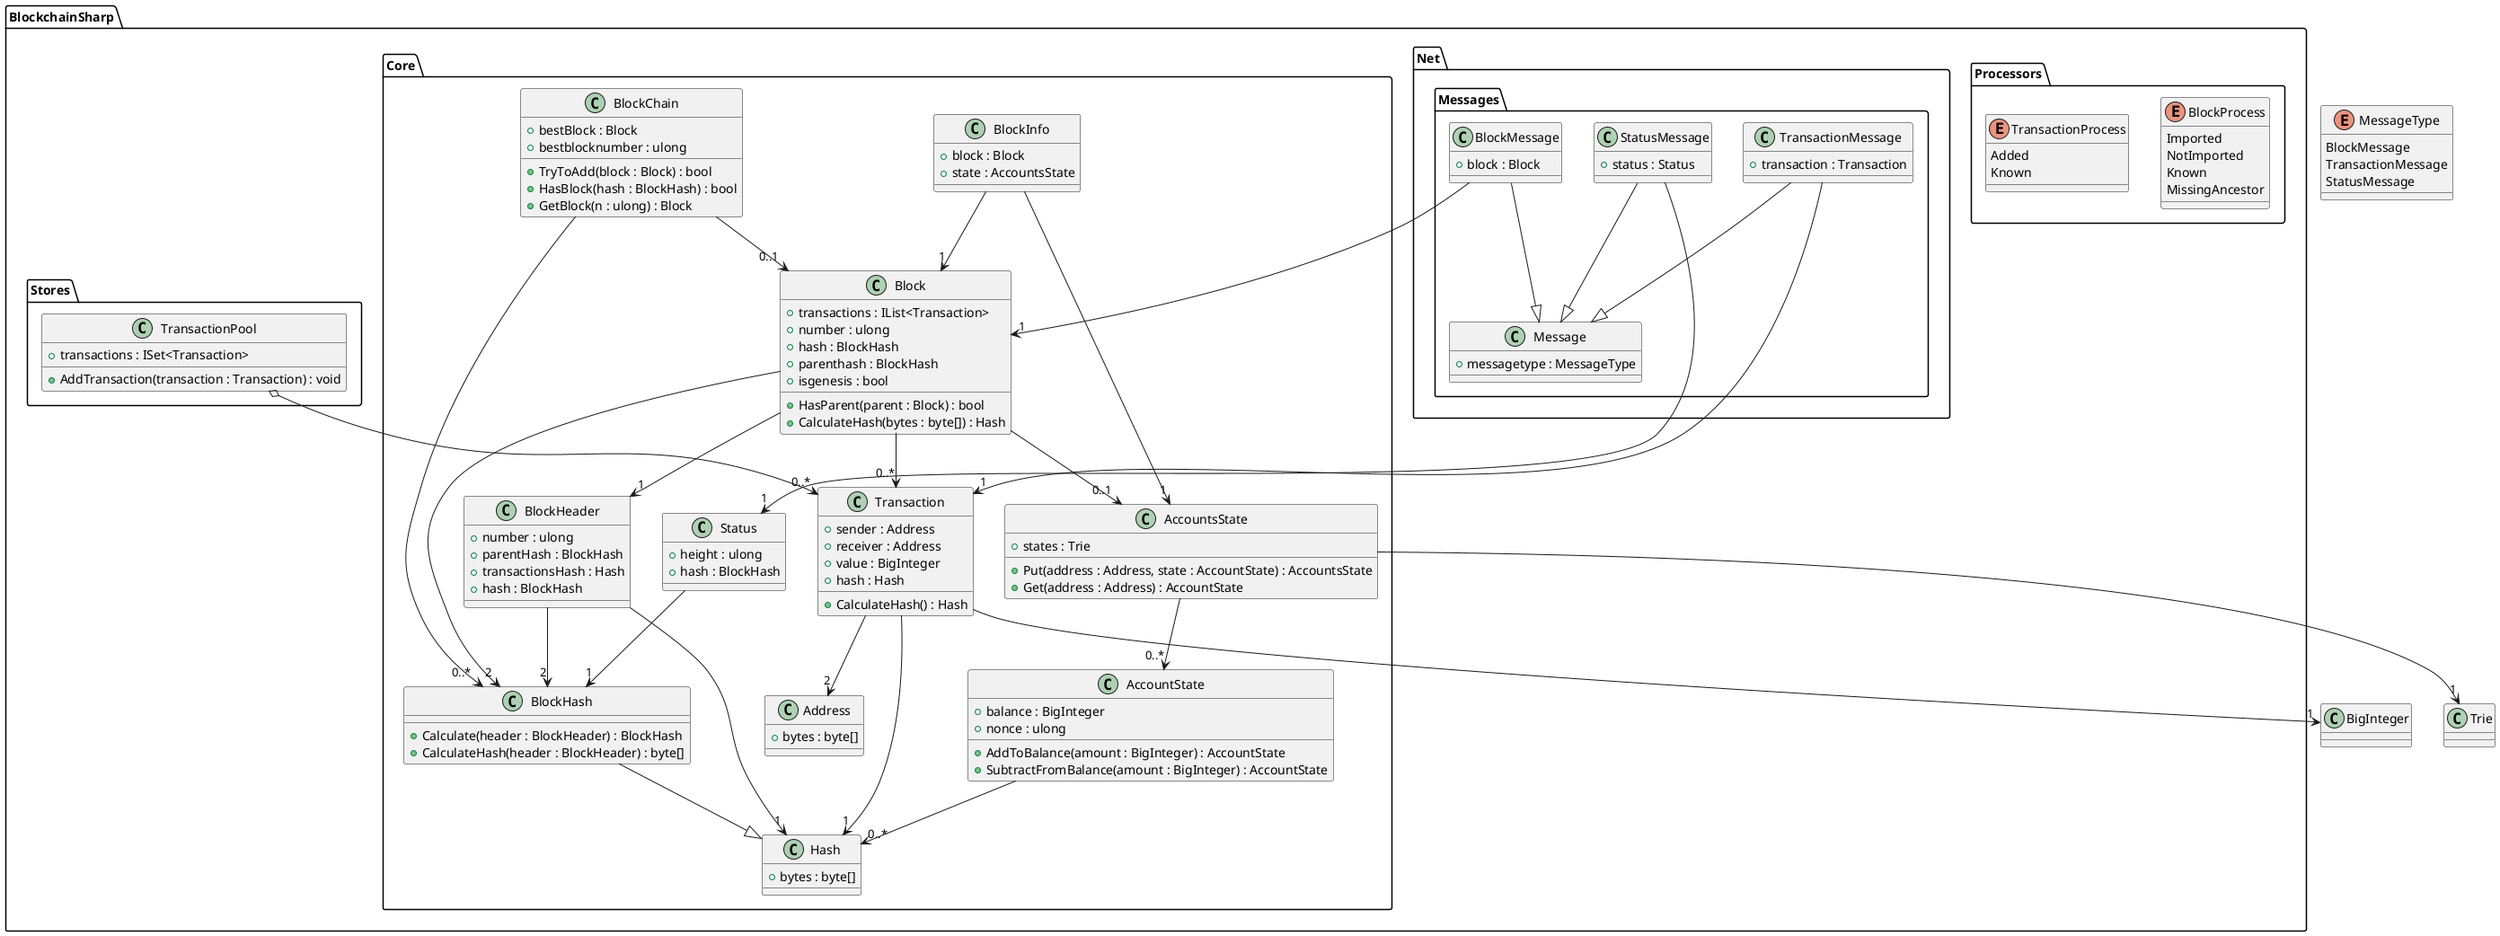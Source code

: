 @startuml PIM_Model
' Complete Platform-Independent Model

package "BlockchainSharp.Core" {
    class Block {
        +transactions : IList<Transaction>
        +number : ulong
        +hash : BlockHash
        +parenthash : BlockHash
        +isgenesis : bool
        +HasParent(parent : Block) : bool
        +CalculateHash(bytes : byte[]) : Hash
    }

    class BlockChain {
        +bestBlock : Block
        +bestblocknumber : ulong
        +TryToAdd(block : Block) : bool
        +HasBlock(hash : BlockHash) : bool
        +GetBlock(n : ulong) : Block
    }

    class Transaction {
        +sender : Address
        +receiver : Address
        +value : BigInteger
        +hash : Hash
        +CalculateHash() : Hash
    }

    class AccountState {
        +balance : BigInteger
        +nonce : ulong
        +AddToBalance(amount : BigInteger) : AccountState
        +SubtractFromBalance(amount : BigInteger) : AccountState
    }

    class AccountsState {
        +states : Trie
        +Put(address : Address, state : AccountState) : AccountsState
        +Get(address : Address) : AccountState
    }

    class BlockHeader {
        +number : ulong
        +parentHash : BlockHash
        +transactionsHash : Hash
        +hash : BlockHash
    }

    class BlockInfo {
        +block : Block
        +state : AccountsState
    }

    class Status {
        +height : ulong
        +hash : BlockHash
    }

    class BlockHash {
        +Calculate(header : BlockHeader) : BlockHash
        +CalculateHash(header : BlockHeader) : byte[]
    }

    class Hash {
        +bytes : byte[]
    }

    class Address {
        +bytes : byte[]
    }

}

package "BlockchainSharp.Processors" {
    enum BlockProcess {
        Imported
        NotImported
        Known
        MissingAncestor
    }

    enum TransactionProcess {
        Added
        Known
    }
}

package "BlockchainSharp.Net.Messages" {
    class Message {
        +messagetype : MessageType
    }

    class StatusMessage {
        +status : Status
    }

    class TransactionMessage {
        +transaction : Transaction
    }

    class BlockMessage {
        +block : Block
    }

    ' MessageType made attribute in Message (see enum handling)
}

package "BlockchainSharp.Stores" {
    class TransactionPool {
        +transactions : ISet<Transaction>
        +AddTransaction(transaction : Transaction) : void
    }
}

' --- Inheritance ---
BlockHash --|> Hash
StatusMessage --|> Message
TransactionMessage --|> Message
BlockMessage --|> Message

' --- Associations / Aggregation / Composition ---
Block --> "0..*" Transaction
Block --> "1" BlockHeader
Block --> "2" BlockHash
Block --> "0..1" AccountsState
BlockInfo --> "1" Block
BlockInfo --> "1" AccountsState
BlockChain --> "0..1" Block
BlockChain --> "0..*" BlockHash
AccountsState --> "0..*" AccountState
AccountsState --> "1" Trie
AccountState --> "0..*" Hash
Transaction --> "2" Address
Transaction --> "1" Hash
Transaction --> "1" BigInteger
TransactionPool o--> "0..*" Transaction
Status --> "1" BlockHash
BlockMessage --> "1" Block
StatusMessage --> "1" Status
TransactionMessage --> "1" Transaction
BlockHeader --> "2" BlockHash
BlockHeader --> "1" Hash

enum MessageType {
    BlockMessage
    TransactionMessage
    StatusMessage
}

@enduml
